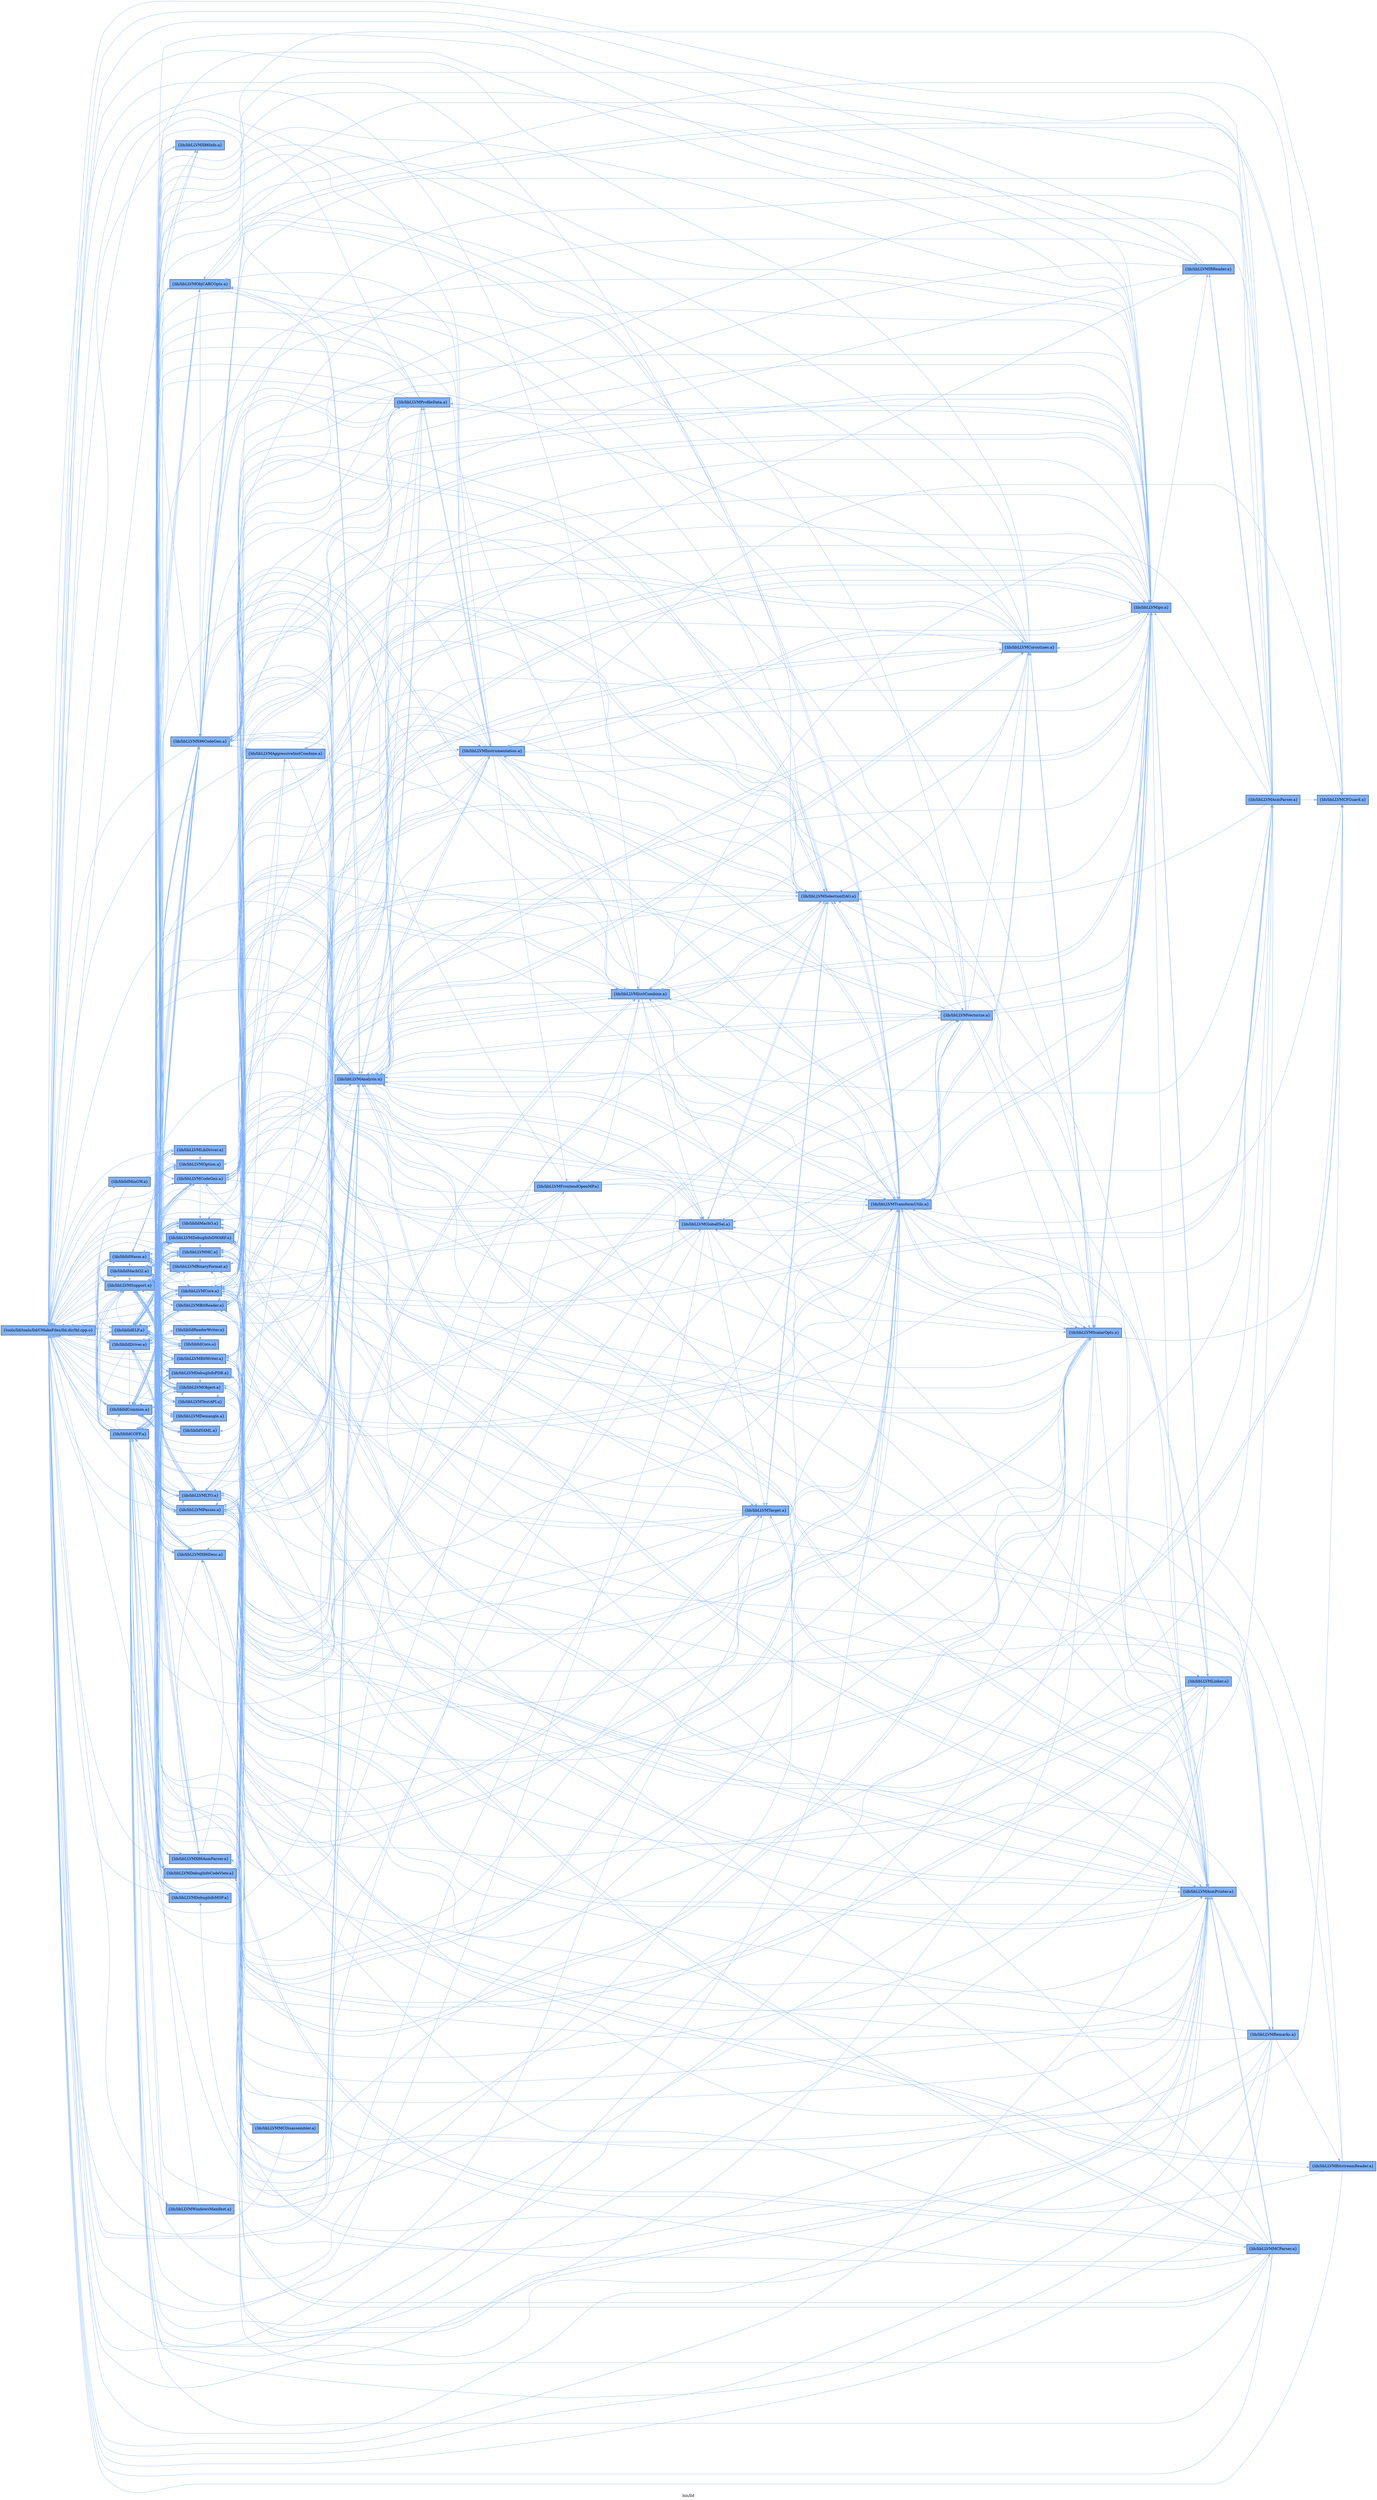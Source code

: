 digraph "bin/lld" {
	label="bin/lld";
	rankdir=LR;
	{ rank=same; Node0x555e5caeaf58;  }
	{ rank=same; Node0x555e5caf5bd8; Node0x555e5caf56d8; Node0x555e5cafb7b8; Node0x555e5cafb2b8; Node0x555e5cafc258; Node0x555e5cafbd58; Node0x555e5cafccf8; Node0x555e5cafc7f8;  }
	{ rank=same; Node0x555e5cafd658; Node0x555e5cadbc88; Node0x555e5caf8608; Node0x555e5caf92d8; Node0x555e5cae4798; Node0x555e5cae4338; Node0x555e5cadcbd8; Node0x555e5cae3208; Node0x555e5cafa278; Node0x555e5cae4158; Node0x555e5cae3c08; Node0x555e5cadfd88; Node0x555e5caf7758; Node0x555e5cadc638; Node0x555e5cae3e88; Node0x555e5cadab58; Node0x555e5cadbaf8; Node0x555e5cadae78; Node0x555e5caf6808; Node0x555e5cae2d58; Node0x555e5cafd158; Node0x555e5caf8fb8; Node0x555e5caf8b08; Node0x555e5caf5b88; Node0x555e5cadc458; Node0x555e5cadbf58; Node0x555e5caf7208;  }

	Node0x555e5caeaf58 [shape=record,shape=box,group=1,style=filled,fillcolor="0.600000 0.5 1",label="{tools/lld/tools/lld/CMakeFiles/lld.dir/lld.cpp.o}"];
	Node0x555e5caeaf58 -> Node0x555e5caf5bd8[color="0.600000 0.5 1"];
	Node0x555e5caeaf58 -> Node0x555e5caf56d8[color="0.600000 0.5 1"];
	Node0x555e5caeaf58 -> Node0x555e5cafb7b8[color="0.600000 0.5 1"];
	Node0x555e5caeaf58 -> Node0x555e5cafb2b8[color="0.600000 0.5 1"];
	Node0x555e5caeaf58 -> Node0x555e5cafc258[color="0.600000 0.5 1"];
	Node0x555e5caeaf58 -> Node0x555e5cafbd58[color="0.600000 0.5 1"];
	Node0x555e5caeaf58 -> Node0x555e5cafccf8[color="0.600000 0.5 1"];
	Node0x555e5caeaf58 -> Node0x555e5cafc7f8[color="0.600000 0.5 1"];
	Node0x555e5caf5bd8 [shape=record,shape=box,group=1,style=filled,fillcolor="0.600000 0.5 1",label="{lib/libLLVMSupport.a}"];
	Node0x555e5caf5bd8 -> Node0x555e5caeaf58[color="0.600000 0.5 1"];
	Node0x555e5caf5bd8 -> Node0x555e5cafb7b8[color="0.600000 0.5 1"];
	Node0x555e5caf5bd8 -> Node0x555e5caf56d8[color="0.600000 0.5 1"];
	Node0x555e5caf5bd8 -> Node0x555e5cafc258[color="0.600000 0.5 1"];
	Node0x555e5caf5bd8 -> Node0x555e5cafb2b8[color="0.600000 0.5 1"];
	Node0x555e5caf5bd8 -> Node0x555e5cafc7f8[color="0.600000 0.5 1"];
	Node0x555e5caf5bd8 -> Node0x555e5cafd658[color="0.600000 0.5 1"];
	Node0x555e5caf5bd8 -> Node0x555e5cadbc88[color="0.600000 0.5 1"];
	Node0x555e5caf5bd8 -> Node0x555e5caf8608[color="0.600000 0.5 1"];
	Node0x555e5caf5bd8 -> Node0x555e5caf92d8[color="0.600000 0.5 1"];
	Node0x555e5caf5bd8 -> Node0x555e5cae4798[color="0.600000 0.5 1"];
	Node0x555e5caf56d8 [shape=record,shape=box,group=1,style=filled,fillcolor="0.600000 0.5 1",label="{lib/liblldCommon.a}"];
	Node0x555e5caf56d8 -> Node0x555e5caeaf58[color="0.600000 0.5 1"];
	Node0x555e5caf56d8 -> Node0x555e5caf5bd8[color="0.600000 0.5 1"];
	Node0x555e5caf56d8 -> Node0x555e5cae4338[color="0.600000 0.5 1"];
	Node0x555e5caf56d8 -> Node0x555e5cafb7b8[color="0.600000 0.5 1"];
	Node0x555e5caf56d8 -> Node0x555e5cadcbd8[color="0.600000 0.5 1"];
	Node0x555e5caf56d8 -> Node0x555e5cae3208[color="0.600000 0.5 1"];
	Node0x555e5caf56d8 -> Node0x555e5caf8608[color="0.600000 0.5 1"];
	Node0x555e5caf56d8 -> Node0x555e5cae4798[color="0.600000 0.5 1"];
	Node0x555e5cafb7b8 [shape=record,shape=box,group=1,style=filled,fillcolor="0.600000 0.5 1",label="{lib/liblldCOFF.a}"];
	Node0x555e5cafb7b8 -> Node0x555e5caeaf58[color="0.600000 0.5 1"];
	Node0x555e5cafb7b8 -> Node0x555e5caf5bd8[color="0.600000 0.5 1"];
	Node0x555e5cafb7b8 -> Node0x555e5caf56d8[color="0.600000 0.5 1"];
	Node0x555e5cafb7b8 -> Node0x555e5cadbc88[color="0.600000 0.5 1"];
	Node0x555e5cafb7b8 -> Node0x555e5cafa278[color="0.600000 0.5 1"];
	Node0x555e5cafb7b8 -> Node0x555e5cadcbd8[color="0.600000 0.5 1"];
	Node0x555e5cafb7b8 -> Node0x555e5cae4158[color="0.600000 0.5 1"];
	Node0x555e5cafb7b8 -> Node0x555e5cae3c08[color="0.600000 0.5 1"];
	Node0x555e5cafb7b8 -> Node0x555e5cadfd88[color="0.600000 0.5 1"];
	Node0x555e5cafb7b8 -> Node0x555e5caf7758[color="0.600000 0.5 1"];
	Node0x555e5cafb7b8 -> Node0x555e5cadc638[color="0.600000 0.5 1"];
	Node0x555e5cafb7b8 -> Node0x555e5cae3e88[color="0.600000 0.5 1"];
	Node0x555e5cafb7b8 -> Node0x555e5caf92d8[color="0.600000 0.5 1"];
	Node0x555e5cafb7b8 -> Node0x555e5cadab58[color="0.600000 0.5 1"];
	Node0x555e5cafb7b8 -> Node0x555e5cadbaf8[color="0.600000 0.5 1"];
	Node0x555e5cafb7b8 -> Node0x555e5cadae78[color="0.600000 0.5 1"];
	Node0x555e5cafb7b8 -> Node0x555e5cae3208[color="0.600000 0.5 1"];
	Node0x555e5cafb7b8 -> Node0x555e5caf6808[color="0.600000 0.5 1"];
	Node0x555e5cafb7b8 -> Node0x555e5cae2d58[color="0.600000 0.5 1"];
	Node0x555e5cafb7b8 -> Node0x555e5cae4798[color="0.600000 0.5 1"];
	Node0x555e5cafb2b8 [shape=record,shape=box,group=1,style=filled,fillcolor="0.600000 0.5 1",label="{lib/liblldDriver.a}"];
	Node0x555e5cafb2b8 -> Node0x555e5caeaf58[color="0.600000 0.5 1"];
	Node0x555e5cafb2b8 -> Node0x555e5caf5bd8[color="0.600000 0.5 1"];
	Node0x555e5cafb2b8 -> Node0x555e5caf56d8[color="0.600000 0.5 1"];
	Node0x555e5cafb2b8 -> Node0x555e5cafb7b8[color="0.600000 0.5 1"];
	Node0x555e5cafb2b8 -> Node0x555e5cafd658[color="0.600000 0.5 1"];
	Node0x555e5cafb2b8 -> Node0x555e5cafd158[color="0.600000 0.5 1"];
	Node0x555e5cafb2b8 -> Node0x555e5caf8fb8[color="0.600000 0.5 1"];
	Node0x555e5cafb2b8 -> Node0x555e5caf8b08[color="0.600000 0.5 1"];
	Node0x555e5cafb2b8 -> Node0x555e5cadcbd8[color="0.600000 0.5 1"];
	Node0x555e5cafc258 [shape=record,shape=box,group=1,style=filled,fillcolor="0.600000 0.5 1",label="{lib/liblldELF.a}"];
	Node0x555e5cafc258 -> Node0x555e5caeaf58[color="0.600000 0.5 1"];
	Node0x555e5cafc258 -> Node0x555e5caf5bd8[color="0.600000 0.5 1"];
	Node0x555e5cafc258 -> Node0x555e5caf56d8[color="0.600000 0.5 1"];
	Node0x555e5cafc258 -> Node0x555e5cafb7b8[color="0.600000 0.5 1"];
	Node0x555e5cafc258 -> Node0x555e5cadbc88[color="0.600000 0.5 1"];
	Node0x555e5cafc258 -> Node0x555e5cadcbd8[color="0.600000 0.5 1"];
	Node0x555e5cafc258 -> Node0x555e5cae4158[color="0.600000 0.5 1"];
	Node0x555e5cafc258 -> Node0x555e5cae3c08[color="0.600000 0.5 1"];
	Node0x555e5cafc258 -> Node0x555e5cadfd88[color="0.600000 0.5 1"];
	Node0x555e5cafc258 -> Node0x555e5caf7758[color="0.600000 0.5 1"];
	Node0x555e5cafc258 -> Node0x555e5cadc638[color="0.600000 0.5 1"];
	Node0x555e5cafc258 -> Node0x555e5cae3e88[color="0.600000 0.5 1"];
	Node0x555e5cafc258 -> Node0x555e5cae3208[color="0.600000 0.5 1"];
	Node0x555e5cafc258 -> Node0x555e5caf6808[color="0.600000 0.5 1"];
	Node0x555e5cafc258 -> Node0x555e5caf5b88[color="0.600000 0.5 1"];
	Node0x555e5cafc258 -> Node0x555e5cadbaf8[color="0.600000 0.5 1"];
	Node0x555e5cafc258 -> Node0x555e5cae4798[color="0.600000 0.5 1"];
	Node0x555e5cafbd58 [shape=record,shape=box,group=1,style=filled,fillcolor="0.600000 0.5 1",label="{lib/liblldMachO2.a}"];
	Node0x555e5cafbd58 -> Node0x555e5caeaf58[color="0.600000 0.5 1"];
	Node0x555e5cafbd58 -> Node0x555e5caf5bd8[color="0.600000 0.5 1"];
	Node0x555e5cafbd58 -> Node0x555e5caf56d8[color="0.600000 0.5 1"];
	Node0x555e5cafbd58 -> Node0x555e5cafb7b8[color="0.600000 0.5 1"];
	Node0x555e5cafbd58 -> Node0x555e5cafc258[color="0.600000 0.5 1"];
	Node0x555e5cafbd58 -> Node0x555e5cadbc88[color="0.600000 0.5 1"];
	Node0x555e5cafbd58 -> Node0x555e5cadcbd8[color="0.600000 0.5 1"];
	Node0x555e5cafbd58 -> Node0x555e5cae4158[color="0.600000 0.5 1"];
	Node0x555e5cafbd58 -> Node0x555e5cae3c08[color="0.600000 0.5 1"];
	Node0x555e5cafbd58 -> Node0x555e5cadfd88[color="0.600000 0.5 1"];
	Node0x555e5cafbd58 -> Node0x555e5caf7758[color="0.600000 0.5 1"];
	Node0x555e5cafbd58 -> Node0x555e5cadc638[color="0.600000 0.5 1"];
	Node0x555e5cafbd58 -> Node0x555e5cadc458[color="0.600000 0.5 1"];
	Node0x555e5cafbd58 -> Node0x555e5cae3e88[color="0.600000 0.5 1"];
	Node0x555e5cafbd58 -> Node0x555e5cadbf58[color="0.600000 0.5 1"];
	Node0x555e5cafbd58 -> Node0x555e5cae3208[color="0.600000 0.5 1"];
	Node0x555e5cafbd58 -> Node0x555e5caf7208[color="0.600000 0.5 1"];
	Node0x555e5cafbd58 -> Node0x555e5caf6808[color="0.600000 0.5 1"];
	Node0x555e5cafbd58 -> Node0x555e5cadbaf8[color="0.600000 0.5 1"];
	Node0x555e5cafccf8 [shape=record,shape=box,group=1,style=filled,fillcolor="0.600000 0.5 1",label="{lib/liblldMinGW.a}"];
	Node0x555e5cafccf8 -> Node0x555e5caeaf58[color="0.600000 0.5 1"];
	Node0x555e5cafccf8 -> Node0x555e5caf5bd8[color="0.600000 0.5 1"];
	Node0x555e5cafccf8 -> Node0x555e5caf56d8[color="0.600000 0.5 1"];
	Node0x555e5cafccf8 -> Node0x555e5cafb7b8[color="0.600000 0.5 1"];
	Node0x555e5cafccf8 -> Node0x555e5cadcbd8[color="0.600000 0.5 1"];
	Node0x555e5cafc7f8 [shape=record,shape=box,group=1,style=filled,fillcolor="0.600000 0.5 1",label="{lib/liblldWasm.a}"];
	Node0x555e5cafc7f8 -> Node0x555e5caeaf58[color="0.600000 0.5 1"];
	Node0x555e5cafc7f8 -> Node0x555e5caf5bd8[color="0.600000 0.5 1"];
	Node0x555e5cafc7f8 -> Node0x555e5caf56d8[color="0.600000 0.5 1"];
	Node0x555e5cafc7f8 -> Node0x555e5cafb7b8[color="0.600000 0.5 1"];
	Node0x555e5cafc7f8 -> Node0x555e5cadbc88[color="0.600000 0.5 1"];
	Node0x555e5cafc7f8 -> Node0x555e5cadcbd8[color="0.600000 0.5 1"];
	Node0x555e5cafc7f8 -> Node0x555e5cae4158[color="0.600000 0.5 1"];
	Node0x555e5cafc7f8 -> Node0x555e5cae3c08[color="0.600000 0.5 1"];
	Node0x555e5cafc7f8 -> Node0x555e5cadfd88[color="0.600000 0.5 1"];
	Node0x555e5cafc7f8 -> Node0x555e5caf7758[color="0.600000 0.5 1"];
	Node0x555e5cafc7f8 -> Node0x555e5cadc638[color="0.600000 0.5 1"];
	Node0x555e5cafc7f8 -> Node0x555e5cae3e88[color="0.600000 0.5 1"];
	Node0x555e5cafc7f8 -> Node0x555e5cafc258[color="0.600000 0.5 1"];
	Node0x555e5cafc7f8 -> Node0x555e5caf6808[color="0.600000 0.5 1"];
	Node0x555e5cafc7f8 -> Node0x555e5cadbaf8[color="0.600000 0.5 1"];
	Node0x555e5cafc7f8 -> Node0x555e5cafbd58[color="0.600000 0.5 1"];
	Node0x555e5cae4338 [shape=record,shape=box,group=1,style=filled,fillcolor="0.600000 0.5 1",label="{lib/libLLVMCore.a}"];
	Node0x555e5cae4338 -> Node0x555e5caeaf58[color="0.600000 0.5 1"];
	Node0x555e5cae4338 -> Node0x555e5caf5bd8[color="0.600000 0.5 1"];
	Node0x555e5cae4338 -> Node0x555e5caf92d8[color="0.600000 0.5 1"];
	Node0x555e5cae4338 -> Node0x555e5cadc138[color="0.600000 0.5 1"];
	Node0x555e5cae4338 -> Node0x555e5cae23f8[color="0.600000 0.5 1"];
	Node0x555e5cae4338 -> Node0x555e5caf7758[color="0.600000 0.5 1"];
	Node0x555e5cae4338 -> Node0x555e5caf8608[color="0.600000 0.5 1"];
	Node0x555e5cae4338 -> Node0x555e5caf4c88[color="0.600000 0.5 1"];
	Node0x555e5cae4338 -> Node0x555e5caf5b88[color="0.600000 0.5 1"];
	Node0x555e5cae4338 -> Node0x555e5cadd0d8[color="0.600000 0.5 1"];
	Node0x555e5cae4338 -> Node0x555e5cadd588[color="0.600000 0.5 1"];
	Node0x555e5cae4338 -> Node0x555e5cae3e88[color="0.600000 0.5 1"];
	Node0x555e5cae4338 -> Node0x555e5cadbc88[color="0.600000 0.5 1"];
	Node0x555e5cae4338 -> Node0x555e5caf5688[color="0.600000 0.5 1"];
	Node0x555e5cae4338 -> Node0x555e5caf3978[color="0.600000 0.5 1"];
	Node0x555e5cae4338 -> Node0x555e5caddf88[color="0.600000 0.5 1"];
	Node0x555e5cae4338 -> Node0x555e5cade988[color="0.600000 0.5 1"];
	Node0x555e5cae4338 -> Node0x555e5caf4788[color="0.600000 0.5 1"];
	Node0x555e5cae4338 -> Node0x555e5cafb7b8[color="0.600000 0.5 1"];
	Node0x555e5cae4338 -> Node0x555e5caf6808[color="0.600000 0.5 1"];
	Node0x555e5cae4338 -> Node0x555e5caf5278[color="0.600000 0.5 1"];
	Node0x555e5cae4338 -> Node0x555e5caddbc8[color="0.600000 0.5 1"];
	Node0x555e5cae4338 -> Node0x555e5caf7208[color="0.600000 0.5 1"];
	Node0x555e5cae4338 -> Node0x555e5caf4288[color="0.600000 0.5 1"];
	Node0x555e5cae4338 -> Node0x555e5cae4608[color="0.600000 0.5 1"];
	Node0x555e5cae4338 -> Node0x555e5caf56d8[color="0.600000 0.5 1"];
	Node0x555e5cae4338 -> Node0x555e5cae39d8[color="0.600000 0.5 1"];
	Node0x555e5cae4338 -> Node0x555e5cafc258[color="0.600000 0.5 1"];
	Node0x555e5cae4338 -> Node0x555e5cafc7f8[color="0.600000 0.5 1"];
	Node0x555e5cae4338 -> Node0x555e5cae2808[color="0.600000 0.5 1"];
	Node0x555e5cae4338 -> Node0x555e5cadbf58[color="0.600000 0.5 1"];
	Node0x555e5cadbc88 [shape=record,shape=box,group=1,style=filled,fillcolor="0.600000 0.5 1",label="{lib/libLLVMX86CodeGen.a}"];
	Node0x555e5cadbc88 -> Node0x555e5caeaf58[color="0.600000 0.5 1"];
	Node0x555e5cadbc88 -> Node0x555e5caf5bd8[color="0.600000 0.5 1"];
	Node0x555e5cadbc88 -> Node0x555e5cadc138[color="0.600000 0.5 1"];
	Node0x555e5cadbc88 -> Node0x555e5cae3c08[color="0.600000 0.5 1"];
	Node0x555e5cadbc88 -> Node0x555e5cadfd88[color="0.600000 0.5 1"];
	Node0x555e5cadbc88 -> Node0x555e5caf8608[color="0.600000 0.5 1"];
	Node0x555e5cadbc88 -> Node0x555e5cadbaf8[color="0.600000 0.5 1"];
	Node0x555e5cadbc88 -> Node0x555e5cae4338[color="0.600000 0.5 1"];
	Node0x555e5cadbc88 -> Node0x555e5cafb7b8[color="0.600000 0.5 1"];
	Node0x555e5cadbc88 -> Node0x555e5cadcbd8[color="0.600000 0.5 1"];
	Node0x555e5cadbc88 -> Node0x555e5caf6358[color="0.600000 0.5 1"];
	Node0x555e5cadbc88 -> Node0x555e5cae23f8[color="0.600000 0.5 1"];
	Node0x555e5cadbc88 -> Node0x555e5cadd588[color="0.600000 0.5 1"];
	Node0x555e5cadbc88 -> Node0x555e5caf56d8[color="0.600000 0.5 1"];
	Node0x555e5cadbc88 -> Node0x555e5cae2808[color="0.600000 0.5 1"];
	Node0x555e5cadbc88 -> Node0x555e5cae4608[color="0.600000 0.5 1"];
	Node0x555e5cadbc88 -> Node0x555e5cafc258[color="0.600000 0.5 1"];
	Node0x555e5cadbc88 -> Node0x555e5cadb0a8[color="0.600000 0.5 1"];
	Node0x555e5cadbc88 -> Node0x555e5cadd0d8[color="0.600000 0.5 1"];
	Node0x555e5cafa278 [shape=record,shape=box,group=1,style=filled,fillcolor="0.600000 0.5 1",label="{lib/libLLVMLibDriver.a}"];
	Node0x555e5cafa278 -> Node0x555e5caeaf58[color="0.600000 0.5 1"];
	Node0x555e5cafa278 -> Node0x555e5caf5bd8[color="0.600000 0.5 1"];
	Node0x555e5cafa278 -> Node0x555e5cafb7b8[color="0.600000 0.5 1"];
	Node0x555e5cafa278 -> Node0x555e5cadcbd8[color="0.600000 0.5 1"];
	Node0x555e5cafa278 -> Node0x555e5cadc638[color="0.600000 0.5 1"];
	Node0x555e5cafa278 -> Node0x555e5cadbf58[color="0.600000 0.5 1"];
	Node0x555e5cafa278 -> Node0x555e5cae3e88[color="0.600000 0.5 1"];
	Node0x555e5cadcbd8 [shape=record,shape=box,group=1,style=filled,fillcolor="0.600000 0.5 1",label="{lib/libLLVMOption.a}"];
	Node0x555e5cadcbd8 -> Node0x555e5caeaf58[color="0.600000 0.5 1"];
	Node0x555e5cadcbd8 -> Node0x555e5caf5bd8[color="0.600000 0.5 1"];
	Node0x555e5cadcbd8 -> Node0x555e5cafb7b8[color="0.600000 0.5 1"];
	Node0x555e5cae4158 [shape=record,shape=box,group=1,style=filled,fillcolor="0.600000 0.5 1",label="{lib/libLLVMX86AsmParser.a}"];
	Node0x555e5cae4158 -> Node0x555e5caeaf58[color="0.600000 0.5 1"];
	Node0x555e5cae4158 -> Node0x555e5caf5bd8[color="0.600000 0.5 1"];
	Node0x555e5cae4158 -> Node0x555e5cadc138[color="0.600000 0.5 1"];
	Node0x555e5cae4158 -> Node0x555e5cae3c08[color="0.600000 0.5 1"];
	Node0x555e5cae4158 -> Node0x555e5cadfd88[color="0.600000 0.5 1"];
	Node0x555e5cae4158 -> Node0x555e5cadb5f8[color="0.600000 0.5 1"];
	Node0x555e5cae4158 -> Node0x555e5cadbaf8[color="0.600000 0.5 1"];
	Node0x555e5cae3c08 [shape=record,shape=box,group=1,style=filled,fillcolor="0.600000 0.5 1",label="{lib/libLLVMX86Desc.a}"];
	Node0x555e5cae3c08 -> Node0x555e5caeaf58[color="0.600000 0.5 1"];
	Node0x555e5cae3c08 -> Node0x555e5caf5bd8[color="0.600000 0.5 1"];
	Node0x555e5cae3c08 -> Node0x555e5cafb2b8[color="0.600000 0.5 1"];
	Node0x555e5cae3c08 -> Node0x555e5cafd658[color="0.600000 0.5 1"];
	Node0x555e5cae3c08 -> Node0x555e5cadbaf8[color="0.600000 0.5 1"];
	Node0x555e5cae3c08 -> Node0x555e5cadbc88[color="0.600000 0.5 1"];
	Node0x555e5cae3c08 -> Node0x555e5cae0378[color="0.600000 0.5 1"];
	Node0x555e5cae3c08 -> Node0x555e5cadfd88[color="0.600000 0.5 1"];
	Node0x555e5cae3c08 -> Node0x555e5cae4158[color="0.600000 0.5 1"];
	Node0x555e5cae3c08 -> Node0x555e5cae3e88[color="0.600000 0.5 1"];
	Node0x555e5cae3c08 -> Node0x555e5cadc138[color="0.600000 0.5 1"];
	Node0x555e5cadfd88 [shape=record,shape=box,group=1,style=filled,fillcolor="0.600000 0.5 1",label="{lib/libLLVMX86Info.a}"];
	Node0x555e5cadfd88 -> Node0x555e5caeaf58[color="0.600000 0.5 1"];
	Node0x555e5cadfd88 -> Node0x555e5caf5bd8[color="0.600000 0.5 1"];
	Node0x555e5caf7758 [shape=record,shape=box,group=1,style=filled,fillcolor="0.600000 0.5 1",label="{lib/libLLVMLTO.a}"];
	Node0x555e5caf7758 -> Node0x555e5caeaf58[color="0.600000 0.5 1"];
	Node0x555e5caf7758 -> Node0x555e5caf5bd8[color="0.600000 0.5 1"];
	Node0x555e5caf7758 -> Node0x555e5cafb7b8[color="0.600000 0.5 1"];
	Node0x555e5caf7758 -> Node0x555e5caf56d8[color="0.600000 0.5 1"];
	Node0x555e5caf7758 -> Node0x555e5cafc258[color="0.600000 0.5 1"];
	Node0x555e5caf7758 -> Node0x555e5cafb2b8[color="0.600000 0.5 1"];
	Node0x555e5caf7758 -> Node0x555e5cadbc88[color="0.600000 0.5 1"];
	Node0x555e5caf7758 -> Node0x555e5cafd658[color="0.600000 0.5 1"];
	Node0x555e5caf7758 -> Node0x555e5cadc138[color="0.600000 0.5 1"];
	Node0x555e5caf7758 -> Node0x555e5cae3208[color="0.600000 0.5 1"];
	Node0x555e5caf7758 -> Node0x555e5cae3c08[color="0.600000 0.5 1"];
	Node0x555e5caf7758 -> Node0x555e5caf4c88[color="0.600000 0.5 1"];
	Node0x555e5caf7758 -> Node0x555e5caf5b88[color="0.600000 0.5 1"];
	Node0x555e5caf7758 -> Node0x555e5caf4788[color="0.600000 0.5 1"];
	Node0x555e5caf7758 -> Node0x555e5cadd588[color="0.600000 0.5 1"];
	Node0x555e5caf7758 -> Node0x555e5cadc638[color="0.600000 0.5 1"];
	Node0x555e5caf7758 -> Node0x555e5cadbf58[color="0.600000 0.5 1"];
	Node0x555e5caf7758 -> Node0x555e5cae4338[color="0.600000 0.5 1"];
	Node0x555e5caf7758 -> Node0x555e5cafbd58[color="0.600000 0.5 1"];
	Node0x555e5caf7758 -> Node0x555e5caf6808[color="0.600000 0.5 1"];
	Node0x555e5caf7758 -> Node0x555e5caf6358[color="0.600000 0.5 1"];
	Node0x555e5caf7758 -> Node0x555e5cadd0d8[color="0.600000 0.5 1"];
	Node0x555e5caf7758 -> Node0x555e5cadbaf8[color="0.600000 0.5 1"];
	Node0x555e5cadc638 [shape=record,shape=box,group=1,style=filled,fillcolor="0.600000 0.5 1",label="{lib/libLLVMObject.a}"];
	Node0x555e5cadc638 -> Node0x555e5caeaf58[color="0.600000 0.5 1"];
	Node0x555e5cadc638 -> Node0x555e5caf5bd8[color="0.600000 0.5 1"];
	Node0x555e5cadc638 -> Node0x555e5cafb7b8[color="0.600000 0.5 1"];
	Node0x555e5cadc638 -> Node0x555e5cafbd58[color="0.600000 0.5 1"];
	Node0x555e5cadc638 -> Node0x555e5cafa278[color="0.600000 0.5 1"];
	Node0x555e5cadc638 -> Node0x555e5cafc258[color="0.600000 0.5 1"];
	Node0x555e5cadc638 -> Node0x555e5cafd658[color="0.600000 0.5 1"];
	Node0x555e5cadc638 -> Node0x555e5cae4338[color="0.600000 0.5 1"];
	Node0x555e5cadc638 -> Node0x555e5cae3e88[color="0.600000 0.5 1"];
	Node0x555e5cadc638 -> Node0x555e5cadbaf8[color="0.600000 0.5 1"];
	Node0x555e5cadc638 -> Node0x555e5caf56d8[color="0.600000 0.5 1"];
	Node0x555e5cadc638 -> Node0x555e5caf7758[color="0.600000 0.5 1"];
	Node0x555e5cadc638 -> Node0x555e5cadbf58[color="0.600000 0.5 1"];
	Node0x555e5cadc638 -> Node0x555e5cadbc88[color="0.600000 0.5 1"];
	Node0x555e5cadc638 -> Node0x555e5caf5b88[color="0.600000 0.5 1"];
	Node0x555e5cadc638 -> Node0x555e5cae3208[color="0.600000 0.5 1"];
	Node0x555e5cadc638 -> Node0x555e5caf6358[color="0.600000 0.5 1"];
	Node0x555e5cadc638 -> Node0x555e5cadc138[color="0.600000 0.5 1"];
	Node0x555e5cadc638 -> Node0x555e5cadb5f8[color="0.600000 0.5 1"];
	Node0x555e5cadc638 -> Node0x555e5caf4c88[color="0.600000 0.5 1"];
	Node0x555e5cadc638 -> Node0x555e5cae4158[color="0.600000 0.5 1"];
	Node0x555e5cadc638 -> Node0x555e5cae3c08[color="0.600000 0.5 1"];
	Node0x555e5cadc638 -> Node0x555e5cadc458[color="0.600000 0.5 1"];
	Node0x555e5cadc638 -> Node0x555e5cafb2b8[color="0.600000 0.5 1"];
	Node0x555e5cadc638 -> Node0x555e5cafc7f8[color="0.600000 0.5 1"];
	Node0x555e5cadc638 -> Node0x555e5cadd0d8[color="0.600000 0.5 1"];
	Node0x555e5cae3e88 [shape=record,shape=box,group=1,style=filled,fillcolor="0.600000 0.5 1",label="{lib/libLLVMBinaryFormat.a}"];
	Node0x555e5cae3e88 -> Node0x555e5caeaf58[color="0.600000 0.5 1"];
	Node0x555e5cae3e88 -> Node0x555e5caf5bd8[color="0.600000 0.5 1"];
	Node0x555e5cae3e88 -> Node0x555e5cae4338[color="0.600000 0.5 1"];
	Node0x555e5cae3e88 -> Node0x555e5cae3208[color="0.600000 0.5 1"];
	Node0x555e5caf92d8 [shape=record,shape=box,group=1,style=filled,fillcolor="0.600000 0.5 1",label="{lib/libLLVMDebugInfoPDB.a}"];
	Node0x555e5caf92d8 -> Node0x555e5caeaf58[color="0.600000 0.5 1"];
	Node0x555e5caf92d8 -> Node0x555e5caf5bd8[color="0.600000 0.5 1"];
	Node0x555e5caf92d8 -> Node0x555e5cafb7b8[color="0.600000 0.5 1"];
	Node0x555e5caf92d8 -> Node0x555e5cae2d58[color="0.600000 0.5 1"];
	Node0x555e5caf92d8 -> Node0x555e5cadab58[color="0.600000 0.5 1"];
	Node0x555e5caf92d8 -> Node0x555e5caf56d8[color="0.600000 0.5 1"];
	Node0x555e5caf92d8 -> Node0x555e5cadc638[color="0.600000 0.5 1"];
	Node0x555e5caf92d8 -> Node0x555e5cae3e88[color="0.600000 0.5 1"];
	Node0x555e5caf92d8 -> Node0x555e5cafc258[color="0.600000 0.5 1"];
	Node0x555e5cadab58 [shape=record,shape=box,group=1,style=filled,fillcolor="0.600000 0.5 1",label="{lib/libLLVMDebugInfoCodeView.a}"];
	Node0x555e5cadab58 -> Node0x555e5caeaf58[color="0.600000 0.5 1"];
	Node0x555e5cadab58 -> Node0x555e5caf5bd8[color="0.600000 0.5 1"];
	Node0x555e5cadab58 -> Node0x555e5cafb7b8[color="0.600000 0.5 1"];
	Node0x555e5cadab58 -> Node0x555e5caf92d8[color="0.600000 0.5 1"];
	Node0x555e5cadab58 -> Node0x555e5cadc138[color="0.600000 0.5 1"];
	Node0x555e5cadab58 -> Node0x555e5caf8608[color="0.600000 0.5 1"];
	Node0x555e5cadab58 -> Node0x555e5cafc258[color="0.600000 0.5 1"];
	Node0x555e5cadab58 -> Node0x555e5cafc7f8[color="0.600000 0.5 1"];
	Node0x555e5cadab58 -> Node0x555e5cafbd58[color="0.600000 0.5 1"];
	Node0x555e5cadab58 -> Node0x555e5cafd658[color="0.600000 0.5 1"];
	Node0x555e5cadbaf8 [shape=record,shape=box,group=1,style=filled,fillcolor="0.600000 0.5 1",label="{lib/libLLVMMC.a}"];
	Node0x555e5cadbaf8 -> Node0x555e5caeaf58[color="0.600000 0.5 1"];
	Node0x555e5cadbaf8 -> Node0x555e5caf5bd8[color="0.600000 0.5 1"];
	Node0x555e5cadbaf8 -> Node0x555e5cae3c08[color="0.600000 0.5 1"];
	Node0x555e5cadbaf8 -> Node0x555e5cafb7b8[color="0.600000 0.5 1"];
	Node0x555e5cadbaf8 -> Node0x555e5cadc138[color="0.600000 0.5 1"];
	Node0x555e5cadbaf8 -> Node0x555e5caf8608[color="0.600000 0.5 1"];
	Node0x555e5cadbaf8 -> Node0x555e5cadb5f8[color="0.600000 0.5 1"];
	Node0x555e5cadbaf8 -> Node0x555e5cadc638[color="0.600000 0.5 1"];
	Node0x555e5cadbaf8 -> Node0x555e5cae4158[color="0.600000 0.5 1"];
	Node0x555e5cadbaf8 -> Node0x555e5cadbc88[color="0.600000 0.5 1"];
	Node0x555e5cadbaf8 -> Node0x555e5caf92d8[color="0.600000 0.5 1"];
	Node0x555e5cadbaf8 -> Node0x555e5caf6358[color="0.600000 0.5 1"];
	Node0x555e5cadbaf8 -> Node0x555e5cafd4c8[color="0.600000 0.5 1"];
	Node0x555e5cadbaf8 -> Node0x555e5cae3e88[color="0.600000 0.5 1"];
	Node0x555e5cadbaf8 -> Node0x555e5cafc258[color="0.600000 0.5 1"];
	Node0x555e5cadbaf8 -> Node0x555e5cafc7f8[color="0.600000 0.5 1"];
	Node0x555e5cadae78 [shape=record,shape=box,group=1,style=filled,fillcolor="0.600000 0.5 1",label="{lib/libLLVMWindowsManifest.a}"];
	Node0x555e5cadae78 -> Node0x555e5caeaf58[color="0.600000 0.5 1"];
	Node0x555e5cadae78 -> Node0x555e5caf5bd8[color="0.600000 0.5 1"];
	Node0x555e5cae3208 [shape=record,shape=box,group=1,style=filled,fillcolor="0.600000 0.5 1",label="{lib/libLLVMDebugInfoDWARF.a}"];
	Node0x555e5cae3208 -> Node0x555e5caeaf58[color="0.600000 0.5 1"];
	Node0x555e5cae3208 -> Node0x555e5caf5bd8[color="0.600000 0.5 1"];
	Node0x555e5cae3208 -> Node0x555e5cafb7b8[color="0.600000 0.5 1"];
	Node0x555e5cae3208 -> Node0x555e5caf56d8[color="0.600000 0.5 1"];
	Node0x555e5cae3208 -> Node0x555e5cafc258[color="0.600000 0.5 1"];
	Node0x555e5cae3208 -> Node0x555e5caf92d8[color="0.600000 0.5 1"];
	Node0x555e5cae3208 -> Node0x555e5cadc138[color="0.600000 0.5 1"];
	Node0x555e5cae3208 -> Node0x555e5cadc638[color="0.600000 0.5 1"];
	Node0x555e5cae3208 -> Node0x555e5cae3e88[color="0.600000 0.5 1"];
	Node0x555e5cae3208 -> Node0x555e5cafd658[color="0.600000 0.5 1"];
	Node0x555e5cae3208 -> Node0x555e5cafb2b8[color="0.600000 0.5 1"];
	Node0x555e5cae3208 -> Node0x555e5cafbd58[color="0.600000 0.5 1"];
	Node0x555e5cae3208 -> Node0x555e5cadbaf8[color="0.600000 0.5 1"];
	Node0x555e5cae3208 -> Node0x555e5cafc7f8[color="0.600000 0.5 1"];
	Node0x555e5cae3208 -> Node0x555e5cadbc88[color="0.600000 0.5 1"];
	Node0x555e5caf6808 [shape=record,shape=box,group=1,style=filled,fillcolor="0.600000 0.5 1",label="{lib/libLLVMPasses.a}"];
	Node0x555e5caf6808 -> Node0x555e5caeaf58[color="0.600000 0.5 1"];
	Node0x555e5caf6808 -> Node0x555e5caf5bd8[color="0.600000 0.5 1"];
	Node0x555e5caf6808 -> Node0x555e5cafb7b8[color="0.600000 0.5 1"];
	Node0x555e5caf6808 -> Node0x555e5caf56d8[color="0.600000 0.5 1"];
	Node0x555e5caf6808 -> Node0x555e5cafc258[color="0.600000 0.5 1"];
	Node0x555e5caf6808 -> Node0x555e5cafbd58[color="0.600000 0.5 1"];
	Node0x555e5caf6808 -> Node0x555e5cafc7f8[color="0.600000 0.5 1"];
	Node0x555e5caf6808 -> Node0x555e5caf6358[color="0.600000 0.5 1"];
	Node0x555e5caf6808 -> Node0x555e5caf7208[color="0.600000 0.5 1"];
	Node0x555e5caf6808 -> Node0x555e5cadbc88[color="0.600000 0.5 1"];
	Node0x555e5caf6808 -> Node0x555e5caf7758[color="0.600000 0.5 1"];
	Node0x555e5caf6808 -> Node0x555e5caf8608[color="0.600000 0.5 1"];
	Node0x555e5caf6808 -> Node0x555e5caf5278[color="0.600000 0.5 1"];
	Node0x555e5caf6808 -> Node0x555e5caf4c88[color="0.600000 0.5 1"];
	Node0x555e5caf6808 -> Node0x555e5caf5688[color="0.600000 0.5 1"];
	Node0x555e5caf6808 -> Node0x555e5caf3dd8[color="0.600000 0.5 1"];
	Node0x555e5caf6808 -> Node0x555e5caf3978[color="0.600000 0.5 1"];
	Node0x555e5caf6808 -> Node0x555e5caddbc8[color="0.600000 0.5 1"];
	Node0x555e5caf6808 -> Node0x555e5caddf88[color="0.600000 0.5 1"];
	Node0x555e5caf6808 -> Node0x555e5cadd0d8[color="0.600000 0.5 1"];
	Node0x555e5caf6808 -> Node0x555e5cadd588[color="0.600000 0.5 1"];
	Node0x555e5caf6808 -> Node0x555e5cae4338[color="0.600000 0.5 1"];
	Node0x555e5caf8608 [shape=record,shape=box,group=1,style=filled,fillcolor="0.600000 0.5 1",label="{lib/libLLVMCodeGen.a}"];
	Node0x555e5caf8608 -> Node0x555e5caeaf58[color="0.600000 0.5 1"];
	Node0x555e5caf8608 -> Node0x555e5caf5bd8[color="0.600000 0.5 1"];
	Node0x555e5caf8608 -> Node0x555e5cadbc88[color="0.600000 0.5 1"];
	Node0x555e5caf8608 -> Node0x555e5cae23f8[color="0.600000 0.5 1"];
	Node0x555e5caf8608 -> Node0x555e5cadd588[color="0.600000 0.5 1"];
	Node0x555e5caf8608 -> Node0x555e5cae4338[color="0.600000 0.5 1"];
	Node0x555e5caf8608 -> Node0x555e5cadbaf8[color="0.600000 0.5 1"];
	Node0x555e5caf8608 -> Node0x555e5caf56d8[color="0.600000 0.5 1"];
	Node0x555e5caf8608 -> Node0x555e5cafb7b8[color="0.600000 0.5 1"];
	Node0x555e5caf8608 -> Node0x555e5cafc258[color="0.600000 0.5 1"];
	Node0x555e5caf8608 -> Node0x555e5cadc138[color="0.600000 0.5 1"];
	Node0x555e5caf8608 -> Node0x555e5cae2808[color="0.600000 0.5 1"];
	Node0x555e5caf8608 -> Node0x555e5cadd0d8[color="0.600000 0.5 1"];
	Node0x555e5caf8608 -> Node0x555e5caf6358[color="0.600000 0.5 1"];
	Node0x555e5caf8608 -> Node0x555e5cae3c08[color="0.600000 0.5 1"];
	Node0x555e5caf8608 -> Node0x555e5cafd658[color="0.600000 0.5 1"];
	Node0x555e5caf8608 -> Node0x555e5cae2d58[color="0.600000 0.5 1"];
	Node0x555e5caf8608 -> Node0x555e5caf8fb8[color="0.600000 0.5 1"];
	Node0x555e5caf8608 -> Node0x555e5caf7758[color="0.600000 0.5 1"];
	Node0x555e5caf8608 -> Node0x555e5cadb0a8[color="0.600000 0.5 1"];
	Node0x555e5caf8608 -> Node0x555e5caf5688[color="0.600000 0.5 1"];
	Node0x555e5caf8608 -> Node0x555e5caf92d8[color="0.600000 0.5 1"];
	Node0x555e5cae4798 [shape=record,shape=box,group=1,style=filled,fillcolor="0.600000 0.5 1",label="{lib/libLLVMDemangle.a}"];
	Node0x555e5cae4798 -> Node0x555e5caf5bd8[color="0.600000 0.5 1"];
	Node0x555e5cae2d58 [shape=record,shape=box,group=1,style=filled,fillcolor="0.600000 0.5 1",label="{lib/libLLVMDebugInfoMSF.a}"];
	Node0x555e5cae2d58 -> Node0x555e5caeaf58[color="0.600000 0.5 1"];
	Node0x555e5cae2d58 -> Node0x555e5caf5bd8[color="0.600000 0.5 1"];
	Node0x555e5cae2d58 -> Node0x555e5cafb7b8[color="0.600000 0.5 1"];
	Node0x555e5cae2d58 -> Node0x555e5caf92d8[color="0.600000 0.5 1"];
	Node0x555e5cae2d58 -> Node0x555e5caf56d8[color="0.600000 0.5 1"];
	Node0x555e5cae2d58 -> Node0x555e5cafc258[color="0.600000 0.5 1"];
	Node0x555e5cafd658 [shape=record,shape=box,group=1,style=filled,fillcolor="0.600000 0.5 1",label="{lib/liblldMachO.a}"];
	Node0x555e5cafd658 -> Node0x555e5caeaf58[color="0.600000 0.5 1"];
	Node0x555e5cafd658 -> Node0x555e5caf5bd8[color="0.600000 0.5 1"];
	Node0x555e5cafd658 -> Node0x555e5caf56d8[color="0.600000 0.5 1"];
	Node0x555e5cafd658 -> Node0x555e5cafb7b8[color="0.600000 0.5 1"];
	Node0x555e5cafd658 -> Node0x555e5cafb2b8[color="0.600000 0.5 1"];
	Node0x555e5cafd658 -> Node0x555e5caf8b08[color="0.600000 0.5 1"];
	Node0x555e5cafd658 -> Node0x555e5cae4798[color="0.600000 0.5 1"];
	Node0x555e5cafd658 -> Node0x555e5cafbd58[color="0.600000 0.5 1"];
	Node0x555e5cafd658 -> Node0x555e5cadc638[color="0.600000 0.5 1"];
	Node0x555e5cafd658 -> Node0x555e5cadc458[color="0.600000 0.5 1"];
	Node0x555e5cafd658 -> Node0x555e5cae3208[color="0.600000 0.5 1"];
	Node0x555e5cafd658 -> Node0x555e5caf8fb8[color="0.600000 0.5 1"];
	Node0x555e5cafd658 -> Node0x555e5cafc258[color="0.600000 0.5 1"];
	Node0x555e5cafd158 [shape=record,shape=box,group=1,style=filled,fillcolor="0.600000 0.5 1",label="{lib/liblldReaderWriter.a}"];
	Node0x555e5cafd158 -> Node0x555e5caeaf58[color="0.600000 0.5 1"];
	Node0x555e5cafd158 -> Node0x555e5caf5bd8[color="0.600000 0.5 1"];
	Node0x555e5cafd158 -> Node0x555e5cafb7b8[color="0.600000 0.5 1"];
	Node0x555e5cafd158 -> Node0x555e5cafb2b8[color="0.600000 0.5 1"];
	Node0x555e5cafd158 -> Node0x555e5caf8b08[color="0.600000 0.5 1"];
	Node0x555e5cafd158 -> Node0x555e5cadc638[color="0.600000 0.5 1"];
	Node0x555e5caf8fb8 [shape=record,shape=box,group=1,style=filled,fillcolor="0.600000 0.5 1",label="{lib/liblldYAML.a}"];
	Node0x555e5caf8fb8 -> Node0x555e5caeaf58[color="0.600000 0.5 1"];
	Node0x555e5caf8fb8 -> Node0x555e5caf5bd8[color="0.600000 0.5 1"];
	Node0x555e5caf8fb8 -> Node0x555e5cafb2b8[color="0.600000 0.5 1"];
	Node0x555e5caf8fb8 -> Node0x555e5cafd658[color="0.600000 0.5 1"];
	Node0x555e5caf8fb8 -> Node0x555e5cafd158[color="0.600000 0.5 1"];
	Node0x555e5caf8fb8 -> Node0x555e5caf8b08[color="0.600000 0.5 1"];
	Node0x555e5caf8b08 [shape=record,shape=box,group=1,style=filled,fillcolor="0.600000 0.5 1",label="{lib/liblldCore.a}"];
	Node0x555e5caf8b08 -> Node0x555e5caeaf58[color="0.600000 0.5 1"];
	Node0x555e5caf8b08 -> Node0x555e5caf5bd8[color="0.600000 0.5 1"];
	Node0x555e5caf8b08 -> Node0x555e5cafd658[color="0.600000 0.5 1"];
	Node0x555e5caf8b08 -> Node0x555e5cafb2b8[color="0.600000 0.5 1"];
	Node0x555e5caf8b08 -> Node0x555e5cae3e88[color="0.600000 0.5 1"];
	Node0x555e5caf8b08 -> Node0x555e5cafbd58[color="0.600000 0.5 1"];
	Node0x555e5caf8b08 -> Node0x555e5cafc258[color="0.600000 0.5 1"];
	Node0x555e5caf5b88 [shape=record,shape=box,group=1,style=filled,fillcolor="0.600000 0.5 1",label="{lib/libLLVMBitWriter.a}"];
	Node0x555e5caf5b88 -> Node0x555e5caeaf58[color="0.600000 0.5 1"];
	Node0x555e5caf5b88 -> Node0x555e5caf5bd8[color="0.600000 0.5 1"];
	Node0x555e5caf5b88 -> Node0x555e5cafc258[color="0.600000 0.5 1"];
	Node0x555e5caf5b88 -> Node0x555e5cadbc88[color="0.600000 0.5 1"];
	Node0x555e5caf5b88 -> Node0x555e5cadc138[color="0.600000 0.5 1"];
	Node0x555e5caf5b88 -> Node0x555e5cae23f8[color="0.600000 0.5 1"];
	Node0x555e5caf5b88 -> Node0x555e5caf7758[color="0.600000 0.5 1"];
	Node0x555e5caf5b88 -> Node0x555e5caf8608[color="0.600000 0.5 1"];
	Node0x555e5caf5b88 -> Node0x555e5cadd588[color="0.600000 0.5 1"];
	Node0x555e5caf5b88 -> Node0x555e5cadc638[color="0.600000 0.5 1"];
	Node0x555e5caf5b88 -> Node0x555e5cadbaf8[color="0.600000 0.5 1"];
	Node0x555e5caf5b88 -> Node0x555e5cae4338[color="0.600000 0.5 1"];
	Node0x555e5cadc458 [shape=record,shape=box,group=1,style=filled,fillcolor="0.600000 0.5 1",label="{lib/libLLVMTextAPI.a}"];
	Node0x555e5cadc458 -> Node0x555e5caeaf58[color="0.600000 0.5 1"];
	Node0x555e5cadc458 -> Node0x555e5caf5bd8[color="0.600000 0.5 1"];
	Node0x555e5cadc458 -> Node0x555e5cafd658[color="0.600000 0.5 1"];
	Node0x555e5cadc458 -> Node0x555e5caf8fb8[color="0.600000 0.5 1"];
	Node0x555e5cadc458 -> Node0x555e5caf4c88[color="0.600000 0.5 1"];
	Node0x555e5cadc458 -> Node0x555e5cadc638[color="0.600000 0.5 1"];
	Node0x555e5cadc458 -> Node0x555e5caf56d8[color="0.600000 0.5 1"];
	Node0x555e5cadc458 -> Node0x555e5cadd0d8[color="0.600000 0.5 1"];
	Node0x555e5cadbf58 [shape=record,shape=box,group=1,style=filled,fillcolor="0.600000 0.5 1",label="{lib/libLLVMBitReader.a}"];
	Node0x555e5cadbf58 -> Node0x555e5caeaf58[color="0.600000 0.5 1"];
	Node0x555e5cadbf58 -> Node0x555e5caf5bd8[color="0.600000 0.5 1"];
	Node0x555e5cadbf58 -> Node0x555e5cafb7b8[color="0.600000 0.5 1"];
	Node0x555e5cadbf58 -> Node0x555e5cafc258[color="0.600000 0.5 1"];
	Node0x555e5cadbf58 -> Node0x555e5cadbc88[color="0.600000 0.5 1"];
	Node0x555e5cadbf58 -> Node0x555e5cafbd58[color="0.600000 0.5 1"];
	Node0x555e5cadbf58 -> Node0x555e5cafd658[color="0.600000 0.5 1"];
	Node0x555e5cadbf58 -> Node0x555e5caf6808[color="0.600000 0.5 1"];
	Node0x555e5cadbf58 -> Node0x555e5cae23f8[color="0.600000 0.5 1"];
	Node0x555e5cadbf58 -> Node0x555e5caf7758[color="0.600000 0.5 1"];
	Node0x555e5cadbf58 -> Node0x555e5caf8608[color="0.600000 0.5 1"];
	Node0x555e5cadbf58 -> Node0x555e5caf5278[color="0.600000 0.5 1"];
	Node0x555e5cadbf58 -> Node0x555e5caf4c88[color="0.600000 0.5 1"];
	Node0x555e5cadbf58 -> Node0x555e5caf3978[color="0.600000 0.5 1"];
	Node0x555e5cadbf58 -> Node0x555e5cade988[color="0.600000 0.5 1"];
	Node0x555e5cadbf58 -> Node0x555e5caddf88[color="0.600000 0.5 1"];
	Node0x555e5cadbf58 -> Node0x555e5cadd588[color="0.600000 0.5 1"];
	Node0x555e5cadbf58 -> Node0x555e5cadc638[color="0.600000 0.5 1"];
	Node0x555e5cadbf58 -> Node0x555e5cae4338[color="0.600000 0.5 1"];
	Node0x555e5cadbf58 -> Node0x555e5cae5238[color="0.600000 0.5 1"];
	Node0x555e5cadbf58 -> Node0x555e5caf56d8[color="0.600000 0.5 1"];
	Node0x555e5cadbf58 -> Node0x555e5caf5b88[color="0.600000 0.5 1"];
	Node0x555e5caf7208 [shape=record,shape=box,group=1,style=filled,fillcolor="0.600000 0.5 1",label="{lib/libLLVMObjCARCOpts.a}"];
	Node0x555e5caf7208 -> Node0x555e5caeaf58[color="0.600000 0.5 1"];
	Node0x555e5caf7208 -> Node0x555e5caf5bd8[color="0.600000 0.5 1"];
	Node0x555e5caf7208 -> Node0x555e5cadbc88[color="0.600000 0.5 1"];
	Node0x555e5caf7208 -> Node0x555e5cae4608[color="0.600000 0.5 1"];
	Node0x555e5caf7208 -> Node0x555e5caf8608[color="0.600000 0.5 1"];
	Node0x555e5caf7208 -> Node0x555e5caf6808[color="0.600000 0.5 1"];
	Node0x555e5caf7208 -> Node0x555e5cadd0d8[color="0.600000 0.5 1"];
	Node0x555e5caf7208 -> Node0x555e5cadd588[color="0.600000 0.5 1"];
	Node0x555e5caf7208 -> Node0x555e5cae4338[color="0.600000 0.5 1"];
	Node0x555e5cadc138 [shape=record,shape=box,group=1,style=filled,fillcolor="0.600000 0.5 1",label="{lib/libLLVMAsmPrinter.a}"];
	Node0x555e5cadc138 -> Node0x555e5caeaf58[color="0.600000 0.5 1"];
	Node0x555e5cadc138 -> Node0x555e5caf5bd8[color="0.600000 0.5 1"];
	Node0x555e5cadc138 -> Node0x555e5cafb7b8[color="0.600000 0.5 1"];
	Node0x555e5cadc138 -> Node0x555e5cadbc88[color="0.600000 0.5 1"];
	Node0x555e5cadc138 -> Node0x555e5caf6358[color="0.600000 0.5 1"];
	Node0x555e5cadc138 -> Node0x555e5caf8608[color="0.600000 0.5 1"];
	Node0x555e5cadc138 -> Node0x555e5cadd588[color="0.600000 0.5 1"];
	Node0x555e5cadc138 -> Node0x555e5cadbaf8[color="0.600000 0.5 1"];
	Node0x555e5cadc138 -> Node0x555e5cae4338[color="0.600000 0.5 1"];
	Node0x555e5cadc138 -> Node0x555e5cae3e88[color="0.600000 0.5 1"];
	Node0x555e5cadc138 -> Node0x555e5cae39d8[color="0.600000 0.5 1"];
	Node0x555e5cadc138 -> Node0x555e5cadb5f8[color="0.600000 0.5 1"];
	Node0x555e5cadc138 -> Node0x555e5cae3208[color="0.600000 0.5 1"];
	Node0x555e5cadc138 -> Node0x555e5cafc258[color="0.600000 0.5 1"];
	Node0x555e5cadc138 -> Node0x555e5cadab58[color="0.600000 0.5 1"];
	Node0x555e5caf6358 [shape=record,shape=box,group=1,style=filled,fillcolor="0.600000 0.5 1",label="{lib/libLLVMTarget.a}"];
	Node0x555e5caf6358 -> Node0x555e5caeaf58[color="0.600000 0.5 1"];
	Node0x555e5caf6358 -> Node0x555e5caf5bd8[color="0.600000 0.5 1"];
	Node0x555e5caf6358 -> Node0x555e5cadbc88[color="0.600000 0.5 1"];
	Node0x555e5caf6358 -> Node0x555e5cadc138[color="0.600000 0.5 1"];
	Node0x555e5caf6358 -> Node0x555e5cadbaf8[color="0.600000 0.5 1"];
	Node0x555e5caf6358 -> Node0x555e5cae4338[color="0.600000 0.5 1"];
	Node0x555e5caf6358 -> Node0x555e5cae23f8[color="0.600000 0.5 1"];
	Node0x555e5caf6358 -> Node0x555e5caf7758[color="0.600000 0.5 1"];
	Node0x555e5caf6358 -> Node0x555e5cadd588[color="0.600000 0.5 1"];
	Node0x555e5cae23f8 [shape=record,shape=box,group=1,style=filled,fillcolor="0.600000 0.5 1",label="{lib/libLLVMSelectionDAG.a}"];
	Node0x555e5cae23f8 -> Node0x555e5caeaf58[color="0.600000 0.5 1"];
	Node0x555e5cae23f8 -> Node0x555e5caf5bd8[color="0.600000 0.5 1"];
	Node0x555e5cae23f8 -> Node0x555e5cadbc88[color="0.600000 0.5 1"];
	Node0x555e5cae23f8 -> Node0x555e5cae2808[color="0.600000 0.5 1"];
	Node0x555e5cae23f8 -> Node0x555e5caf8608[color="0.600000 0.5 1"];
	Node0x555e5cae23f8 -> Node0x555e5cadd588[color="0.600000 0.5 1"];
	Node0x555e5cae23f8 -> Node0x555e5cae4338[color="0.600000 0.5 1"];
	Node0x555e5cae23f8 -> Node0x555e5cadbaf8[color="0.600000 0.5 1"];
	Node0x555e5cae23f8 -> Node0x555e5caf6358[color="0.600000 0.5 1"];
	Node0x555e5cae23f8 -> Node0x555e5cadc138[color="0.600000 0.5 1"];
	Node0x555e5cae23f8 -> Node0x555e5cae3208[color="0.600000 0.5 1"];
	Node0x555e5cae23f8 -> Node0x555e5cadd0d8[color="0.600000 0.5 1"];
	Node0x555e5cae23f8 -> Node0x555e5caf56d8[color="0.600000 0.5 1"];
	Node0x555e5cae23f8 -> Node0x555e5cafb7b8[color="0.600000 0.5 1"];
	Node0x555e5cae23f8 -> Node0x555e5cadcbd8[color="0.600000 0.5 1"];
	Node0x555e5cadd588 [shape=record,shape=box,group=1,style=filled,fillcolor="0.600000 0.5 1",label="{lib/libLLVMAnalysis.a}"];
	Node0x555e5cadd588 -> Node0x555e5caeaf58[color="0.600000 0.5 1"];
	Node0x555e5cadd588 -> Node0x555e5caf5bd8[color="0.600000 0.5 1"];
	Node0x555e5cadd588 -> Node0x555e5caf56d8[color="0.600000 0.5 1"];
	Node0x555e5cadd588 -> Node0x555e5cadbc88[color="0.600000 0.5 1"];
	Node0x555e5cadd588 -> Node0x555e5caf6808[color="0.600000 0.5 1"];
	Node0x555e5cadd588 -> Node0x555e5caf5688[color="0.600000 0.5 1"];
	Node0x555e5cadd588 -> Node0x555e5cae4338[color="0.600000 0.5 1"];
	Node0x555e5cadd588 -> Node0x555e5caf8608[color="0.600000 0.5 1"];
	Node0x555e5cadd588 -> Node0x555e5caf4c88[color="0.600000 0.5 1"];
	Node0x555e5cadd588 -> Node0x555e5cae23f8[color="0.600000 0.5 1"];
	Node0x555e5cadd588 -> Node0x555e5cae2808[color="0.600000 0.5 1"];
	Node0x555e5cadd588 -> Node0x555e5caddf88[color="0.600000 0.5 1"];
	Node0x555e5cadd588 -> Node0x555e5caf7758[color="0.600000 0.5 1"];
	Node0x555e5cadd588 -> Node0x555e5cafb7b8[color="0.600000 0.5 1"];
	Node0x555e5cadd588 -> Node0x555e5caf5278[color="0.600000 0.5 1"];
	Node0x555e5cadd588 -> Node0x555e5caf3978[color="0.600000 0.5 1"];
	Node0x555e5cadd588 -> Node0x555e5cadc138[color="0.600000 0.5 1"];
	Node0x555e5cadd588 -> Node0x555e5caddbc8[color="0.600000 0.5 1"];
	Node0x555e5cadd588 -> Node0x555e5cadd0d8[color="0.600000 0.5 1"];
	Node0x555e5cadd588 -> Node0x555e5cae2d58[color="0.600000 0.5 1"];
	Node0x555e5cadd588 -> Node0x555e5cafbd58[color="0.600000 0.5 1"];
	Node0x555e5cadd588 -> Node0x555e5cadb0a8[color="0.600000 0.5 1"];
	Node0x555e5cadd588 -> Node0x555e5cae3e88[color="0.600000 0.5 1"];
	Node0x555e5cadd588 -> Node0x555e5cafc258[color="0.600000 0.5 1"];
	Node0x555e5cadd588 -> Node0x555e5cade988[color="0.600000 0.5 1"];
	Node0x555e5cadd588 -> Node0x555e5cadc638[color="0.600000 0.5 1"];
	Node0x555e5cadd588 -> Node0x555e5caf5b88[color="0.600000 0.5 1"];
	Node0x555e5cadd588 -> Node0x555e5caf4788[color="0.600000 0.5 1"];
	Node0x555e5cadd588 -> Node0x555e5caf7208[color="0.600000 0.5 1"];
	Node0x555e5cae2808 [shape=record,shape=box,group=1,style=filled,fillcolor="0.600000 0.5 1",label="{lib/libLLVMGlobalISel.a}"];
	Node0x555e5cae2808 -> Node0x555e5caeaf58[color="0.600000 0.5 1"];
	Node0x555e5cae2808 -> Node0x555e5caf5bd8[color="0.600000 0.5 1"];
	Node0x555e5cae2808 -> Node0x555e5cadbc88[color="0.600000 0.5 1"];
	Node0x555e5cae2808 -> Node0x555e5caf8608[color="0.600000 0.5 1"];
	Node0x555e5cae2808 -> Node0x555e5cae4338[color="0.600000 0.5 1"];
	Node0x555e5cae2808 -> Node0x555e5caf6358[color="0.600000 0.5 1"];
	Node0x555e5cae2808 -> Node0x555e5cadc138[color="0.600000 0.5 1"];
	Node0x555e5cae2808 -> Node0x555e5cae23f8[color="0.600000 0.5 1"];
	Node0x555e5cae2808 -> Node0x555e5cadd588[color="0.600000 0.5 1"];
	Node0x555e5cae2808 -> Node0x555e5cadbaf8[color="0.600000 0.5 1"];
	Node0x555e5cae2808 -> Node0x555e5caf56d8[color="0.600000 0.5 1"];
	Node0x555e5cae2808 -> Node0x555e5cadd0d8[color="0.600000 0.5 1"];
	Node0x555e5cae4608 [shape=record,shape=box,group=1,style=filled,fillcolor="0.600000 0.5 1",label="{lib/libLLVMCFGuard.a}"];
	Node0x555e5cae4608 -> Node0x555e5caeaf58[color="0.600000 0.5 1"];
	Node0x555e5cae4608 -> Node0x555e5caf5bd8[color="0.600000 0.5 1"];
	Node0x555e5cae4608 -> Node0x555e5cadbc88[color="0.600000 0.5 1"];
	Node0x555e5cae4608 -> Node0x555e5cae4338[color="0.600000 0.5 1"];
	Node0x555e5cadb0a8 [shape=record,shape=box,group=1,style=filled,fillcolor="0.600000 0.5 1",label="{lib/libLLVMProfileData.a}"];
	Node0x555e5cadb0a8 -> Node0x555e5caeaf58[color="0.600000 0.5 1"];
	Node0x555e5cadb0a8 -> Node0x555e5caf5bd8[color="0.600000 0.5 1"];
	Node0x555e5cadb0a8 -> Node0x555e5cadbc88[color="0.600000 0.5 1"];
	Node0x555e5cadb0a8 -> Node0x555e5caf4c88[color="0.600000 0.5 1"];
	Node0x555e5cadb0a8 -> Node0x555e5caddf88[color="0.600000 0.5 1"];
	Node0x555e5cadb0a8 -> Node0x555e5cae4338[color="0.600000 0.5 1"];
	Node0x555e5cadb0a8 -> Node0x555e5caf56d8[color="0.600000 0.5 1"];
	Node0x555e5cadb0a8 -> Node0x555e5cafb7b8[color="0.600000 0.5 1"];
	Node0x555e5cadb0a8 -> Node0x555e5cae3c08[color="0.600000 0.5 1"];
	Node0x555e5cadb0a8 -> Node0x555e5cadd588[color="0.600000 0.5 1"];
	Node0x555e5cadb0a8 -> Node0x555e5cafc258[color="0.600000 0.5 1"];
	Node0x555e5cadb0a8 -> Node0x555e5cafbd58[color="0.600000 0.5 1"];
	Node0x555e5cadb0a8 -> Node0x555e5cafd658[color="0.600000 0.5 1"];
	Node0x555e5cadb0a8 -> Node0x555e5caf7758[color="0.600000 0.5 1"];
	Node0x555e5cadd0d8 [shape=record,shape=box,group=1,style=filled,fillcolor="0.600000 0.5 1",label="{lib/libLLVMTransformUtils.a}"];
	Node0x555e5cadd0d8 -> Node0x555e5caeaf58[color="0.600000 0.5 1"];
	Node0x555e5cadd0d8 -> Node0x555e5caf5bd8[color="0.600000 0.5 1"];
	Node0x555e5cadd0d8 -> Node0x555e5cadbc88[color="0.600000 0.5 1"];
	Node0x555e5cadd0d8 -> Node0x555e5caf4c88[color="0.600000 0.5 1"];
	Node0x555e5cadd0d8 -> Node0x555e5cae4338[color="0.600000 0.5 1"];
	Node0x555e5cadd0d8 -> Node0x555e5cae3208[color="0.600000 0.5 1"];
	Node0x555e5cadd0d8 -> Node0x555e5cae23f8[color="0.600000 0.5 1"];
	Node0x555e5cadd0d8 -> Node0x555e5cae4608[color="0.600000 0.5 1"];
	Node0x555e5cadd0d8 -> Node0x555e5caf8608[color="0.600000 0.5 1"];
	Node0x555e5cadd0d8 -> Node0x555e5caf6808[color="0.600000 0.5 1"];
	Node0x555e5cadd0d8 -> Node0x555e5cadd588[color="0.600000 0.5 1"];
	Node0x555e5cadd0d8 -> Node0x555e5cae2808[color="0.600000 0.5 1"];
	Node0x555e5cadd0d8 -> Node0x555e5caf5688[color="0.600000 0.5 1"];
	Node0x555e5cadd0d8 -> Node0x555e5caf4288[color="0.600000 0.5 1"];
	Node0x555e5cadd0d8 -> Node0x555e5caf5b88[color="0.600000 0.5 1"];
	Node0x555e5cadd0d8 -> Node0x555e5cafb7b8[color="0.600000 0.5 1"];
	Node0x555e5cadd0d8 -> Node0x555e5caf7758[color="0.600000 0.5 1"];
	Node0x555e5cadd0d8 -> Node0x555e5caf5278[color="0.600000 0.5 1"];
	Node0x555e5cadd0d8 -> Node0x555e5cadc138[color="0.600000 0.5 1"];
	Node0x555e5cadd0d8 -> Node0x555e5caf7208[color="0.600000 0.5 1"];
	Node0x555e5cadd0d8 -> Node0x555e5caf4788[color="0.600000 0.5 1"];
	Node0x555e5cadd0d8 -> Node0x555e5caf56d8[color="0.600000 0.5 1"];
	Node0x555e5cadd0d8 -> Node0x555e5caf3978[color="0.600000 0.5 1"];
	Node0x555e5cadd0d8 -> Node0x555e5caddbc8[color="0.600000 0.5 1"];
	Node0x555e5cadd0d8 -> Node0x555e5caddf88[color="0.600000 0.5 1"];
	Node0x555e5cadd0d8 -> Node0x555e5cade988[color="0.600000 0.5 1"];
	Node0x555e5cae39d8 [shape=record,shape=box,group=1,style=filled,fillcolor="0.600000 0.5 1",label="{lib/libLLVMRemarks.a}"];
	Node0x555e5cae39d8 -> Node0x555e5caeaf58[color="0.600000 0.5 1"];
	Node0x555e5cae39d8 -> Node0x555e5caf5bd8[color="0.600000 0.5 1"];
	Node0x555e5cae39d8 -> Node0x555e5cafc258[color="0.600000 0.5 1"];
	Node0x555e5cae39d8 -> Node0x555e5caf8608[color="0.600000 0.5 1"];
	Node0x555e5cae39d8 -> Node0x555e5caf5b88[color="0.600000 0.5 1"];
	Node0x555e5cae39d8 -> Node0x555e5cafb7b8[color="0.600000 0.5 1"];
	Node0x555e5cae39d8 -> Node0x555e5caf92d8[color="0.600000 0.5 1"];
	Node0x555e5cae39d8 -> Node0x555e5cadc138[color="0.600000 0.5 1"];
	Node0x555e5cae39d8 -> Node0x555e5cafbd58[color="0.600000 0.5 1"];
	Node0x555e5cae39d8 -> Node0x555e5cafd658[color="0.600000 0.5 1"];
	Node0x555e5cae39d8 -> Node0x555e5cae3208[color="0.600000 0.5 1"];
	Node0x555e5cae39d8 -> Node0x555e5cadbf58[color="0.600000 0.5 1"];
	Node0x555e5cae39d8 -> Node0x555e5cae5238[color="0.600000 0.5 1"];
	Node0x555e5cadb5f8 [shape=record,shape=box,group=1,style=filled,fillcolor="0.600000 0.5 1",label="{lib/libLLVMMCParser.a}"];
	Node0x555e5cadb5f8 -> Node0x555e5caeaf58[color="0.600000 0.5 1"];
	Node0x555e5cadb5f8 -> Node0x555e5caf5bd8[color="0.600000 0.5 1"];
	Node0x555e5cadb5f8 -> Node0x555e5cafb7b8[color="0.600000 0.5 1"];
	Node0x555e5cadb5f8 -> Node0x555e5cafb2b8[color="0.600000 0.5 1"];
	Node0x555e5cadb5f8 -> Node0x555e5cadbc88[color="0.600000 0.5 1"];
	Node0x555e5cadb5f8 -> Node0x555e5cafd658[color="0.600000 0.5 1"];
	Node0x555e5cadb5f8 -> Node0x555e5cadc138[color="0.600000 0.5 1"];
	Node0x555e5cadb5f8 -> Node0x555e5cae4158[color="0.600000 0.5 1"];
	Node0x555e5cadb5f8 -> Node0x555e5cadc638[color="0.600000 0.5 1"];
	Node0x555e5cadb5f8 -> Node0x555e5cadbaf8[color="0.600000 0.5 1"];
	Node0x555e5cadb5f8 -> Node0x555e5cae3c08[color="0.600000 0.5 1"];
	Node0x555e5cae0378 [shape=record,shape=box,group=1,style=filled,fillcolor="0.600000 0.5 1",label="{lib/libLLVMMCDisassembler.a}"];
	Node0x555e5cae0378 -> Node0x555e5caeaf58[color="0.600000 0.5 1"];
	Node0x555e5cae0378 -> Node0x555e5caf5bd8[color="0.600000 0.5 1"];
	Node0x555e5caf4c88 [shape=record,shape=box,group=1,style=filled,fillcolor="0.600000 0.5 1",label="{lib/libLLVMipo.a}"];
	Node0x555e5caf4c88 -> Node0x555e5caeaf58[color="0.600000 0.5 1"];
	Node0x555e5caf4c88 -> Node0x555e5caf5bd8[color="0.600000 0.5 1"];
	Node0x555e5caf4c88 -> Node0x555e5cadbc88[color="0.600000 0.5 1"];
	Node0x555e5caf4c88 -> Node0x555e5caf8608[color="0.600000 0.5 1"];
	Node0x555e5caf4c88 -> Node0x555e5cadd0d8[color="0.600000 0.5 1"];
	Node0x555e5caf4c88 -> Node0x555e5cadd588[color="0.600000 0.5 1"];
	Node0x555e5caf4c88 -> Node0x555e5cae4338[color="0.600000 0.5 1"];
	Node0x555e5caf4c88 -> Node0x555e5cafb7b8[color="0.600000 0.5 1"];
	Node0x555e5caf4c88 -> Node0x555e5cafc258[color="0.600000 0.5 1"];
	Node0x555e5caf4c88 -> Node0x555e5cae23f8[color="0.600000 0.5 1"];
	Node0x555e5caf4c88 -> Node0x555e5caf56d8[color="0.600000 0.5 1"];
	Node0x555e5caf4c88 -> Node0x555e5caf6808[color="0.600000 0.5 1"];
	Node0x555e5caf4c88 -> Node0x555e5caf5278[color="0.600000 0.5 1"];
	Node0x555e5caf4c88 -> Node0x555e5cadc138[color="0.600000 0.5 1"];
	Node0x555e5caf4c88 -> Node0x555e5cafbd58[color="0.600000 0.5 1"];
	Node0x555e5caf4c88 -> Node0x555e5cafd658[color="0.600000 0.5 1"];
	Node0x555e5caf4c88 -> Node0x555e5caf7758[color="0.600000 0.5 1"];
	Node0x555e5caf4c88 -> Node0x555e5caf4788[color="0.600000 0.5 1"];
	Node0x555e5caf4c88 -> Node0x555e5cafd4c8[color="0.600000 0.5 1"];
	Node0x555e5caf4c88 -> Node0x555e5cadbf58[color="0.600000 0.5 1"];
	Node0x555e5caf4c88 -> Node0x555e5cafc7f8[color="0.600000 0.5 1"];
	Node0x555e5caf4c88 -> Node0x555e5caf8fb8[color="0.600000 0.5 1"];
	Node0x555e5caf4c88 -> Node0x555e5caf4288[color="0.600000 0.5 1"];
	Node0x555e5caf4c88 -> Node0x555e5cae2808[color="0.600000 0.5 1"];
	Node0x555e5caf4c88 -> Node0x555e5caf5688[color="0.600000 0.5 1"];
	Node0x555e5caf4c88 -> Node0x555e5caf3dd8[color="0.600000 0.5 1"];
	Node0x555e5caf4c88 -> Node0x555e5caf3978[color="0.600000 0.5 1"];
	Node0x555e5caf4c88 -> Node0x555e5caddbc8[color="0.600000 0.5 1"];
	Node0x555e5caf4c88 -> Node0x555e5caddf88[color="0.600000 0.5 1"];
	Node0x555e5caf4c88 -> Node0x555e5cae3208[color="0.600000 0.5 1"];
	Node0x555e5caf4c88 -> Node0x555e5cadb0a8[color="0.600000 0.5 1"];
	Node0x555e5caf4c88 -> Node0x555e5caf5b88[color="0.600000 0.5 1"];
	Node0x555e5caf4788 [shape=record,shape=box,group=1,style=filled,fillcolor="0.600000 0.5 1",label="{lib/libLLVMLinker.a}"];
	Node0x555e5caf4788 -> Node0x555e5caeaf58[color="0.600000 0.5 1"];
	Node0x555e5caf4788 -> Node0x555e5caf5bd8[color="0.600000 0.5 1"];
	Node0x555e5caf4788 -> Node0x555e5cafb7b8[color="0.600000 0.5 1"];
	Node0x555e5caf4788 -> Node0x555e5caf7758[color="0.600000 0.5 1"];
	Node0x555e5caf4788 -> Node0x555e5caf8608[color="0.600000 0.5 1"];
	Node0x555e5caf4788 -> Node0x555e5caf4c88[color="0.600000 0.5 1"];
	Node0x555e5caf4788 -> Node0x555e5cadd0d8[color="0.600000 0.5 1"];
	Node0x555e5caf4788 -> Node0x555e5cadc638[color="0.600000 0.5 1"];
	Node0x555e5caf4788 -> Node0x555e5cae4338[color="0.600000 0.5 1"];
	Node0x555e5caf5688 [shape=record,shape=box,group=1,style=filled,fillcolor="0.600000 0.5 1",label="{lib/libLLVMScalarOpts.a}"];
	Node0x555e5caf5688 -> Node0x555e5caeaf58[color="0.600000 0.5 1"];
	Node0x555e5caf5688 -> Node0x555e5caf5bd8[color="0.600000 0.5 1"];
	Node0x555e5caf5688 -> Node0x555e5cadbc88[color="0.600000 0.5 1"];
	Node0x555e5caf5688 -> Node0x555e5caf8608[color="0.600000 0.5 1"];
	Node0x555e5caf5688 -> Node0x555e5caf6808[color="0.600000 0.5 1"];
	Node0x555e5caf5688 -> Node0x555e5caf4c88[color="0.600000 0.5 1"];
	Node0x555e5caf5688 -> Node0x555e5cadd588[color="0.600000 0.5 1"];
	Node0x555e5caf5688 -> Node0x555e5cae4338[color="0.600000 0.5 1"];
	Node0x555e5caf5688 -> Node0x555e5caf56d8[color="0.600000 0.5 1"];
	Node0x555e5caf5688 -> Node0x555e5cadd0d8[color="0.600000 0.5 1"];
	Node0x555e5caf5688 -> Node0x555e5caf5278[color="0.600000 0.5 1"];
	Node0x555e5caf5688 -> Node0x555e5cae23f8[color="0.600000 0.5 1"];
	Node0x555e5caf5688 -> Node0x555e5cae2808[color="0.600000 0.5 1"];
	Node0x555e5caf5688 -> Node0x555e5cadc138[color="0.600000 0.5 1"];
	Node0x555e5caf5688 -> Node0x555e5cafb7b8[color="0.600000 0.5 1"];
	Node0x555e5caf5688 -> Node0x555e5caf5b88[color="0.600000 0.5 1"];
	Node0x555e5caf5688 -> Node0x555e5caf7208[color="0.600000 0.5 1"];
	Node0x555e5caf5688 -> Node0x555e5cae4608[color="0.600000 0.5 1"];
	Node0x555e5caf5688 -> Node0x555e5caf7758[color="0.600000 0.5 1"];
	Node0x555e5caf5688 -> Node0x555e5caf92d8[color="0.600000 0.5 1"];
	Node0x555e5caf5278 [shape=record,shape=box,group=1,style=filled,fillcolor="0.600000 0.5 1",label="{lib/libLLVMCoroutines.a}"];
	Node0x555e5caf5278 -> Node0x555e5caeaf58[color="0.600000 0.5 1"];
	Node0x555e5caf5278 -> Node0x555e5caf5bd8[color="0.600000 0.5 1"];
	Node0x555e5caf5278 -> Node0x555e5cadbc88[color="0.600000 0.5 1"];
	Node0x555e5caf5278 -> Node0x555e5caf5688[color="0.600000 0.5 1"];
	Node0x555e5caf5278 -> Node0x555e5cae4338[color="0.600000 0.5 1"];
	Node0x555e5caf5278 -> Node0x555e5caf8608[color="0.600000 0.5 1"];
	Node0x555e5caf5278 -> Node0x555e5caf4c88[color="0.600000 0.5 1"];
	Node0x555e5caf5278 -> Node0x555e5cadd0d8[color="0.600000 0.5 1"];
	Node0x555e5caf5278 -> Node0x555e5cadd588[color="0.600000 0.5 1"];
	Node0x555e5caf5278 -> Node0x555e5caf56d8[color="0.600000 0.5 1"];
	Node0x555e5caf5278 -> Node0x555e5cae23f8[color="0.600000 0.5 1"];
	Node0x555e5caf5278 -> Node0x555e5caf6808[color="0.600000 0.5 1"];
	Node0x555e5caf3dd8 [shape=record,shape=box,group=1,style=filled,fillcolor="0.600000 0.5 1",label="{lib/libLLVMAggressiveInstCombine.a}"];
	Node0x555e5caf3dd8 -> Node0x555e5caeaf58[color="0.600000 0.5 1"];
	Node0x555e5caf3dd8 -> Node0x555e5caf5bd8[color="0.600000 0.5 1"];
	Node0x555e5caf3dd8 -> Node0x555e5caf56d8[color="0.600000 0.5 1"];
	Node0x555e5caf3dd8 -> Node0x555e5cadbc88[color="0.600000 0.5 1"];
	Node0x555e5caf3dd8 -> Node0x555e5caf8608[color="0.600000 0.5 1"];
	Node0x555e5caf3dd8 -> Node0x555e5cadd0d8[color="0.600000 0.5 1"];
	Node0x555e5caf3dd8 -> Node0x555e5cadd588[color="0.600000 0.5 1"];
	Node0x555e5caf3dd8 -> Node0x555e5cae4338[color="0.600000 0.5 1"];
	Node0x555e5caf3978 [shape=record,shape=box,group=1,style=filled,fillcolor="0.600000 0.5 1",label="{lib/libLLVMInstCombine.a}"];
	Node0x555e5caf3978 -> Node0x555e5caeaf58[color="0.600000 0.5 1"];
	Node0x555e5caf3978 -> Node0x555e5caf5bd8[color="0.600000 0.5 1"];
	Node0x555e5caf3978 -> Node0x555e5caf56d8[color="0.600000 0.5 1"];
	Node0x555e5caf3978 -> Node0x555e5cadbc88[color="0.600000 0.5 1"];
	Node0x555e5caf3978 -> Node0x555e5cae2808[color="0.600000 0.5 1"];
	Node0x555e5caf3978 -> Node0x555e5cae23f8[color="0.600000 0.5 1"];
	Node0x555e5caf3978 -> Node0x555e5caf8608[color="0.600000 0.5 1"];
	Node0x555e5caf3978 -> Node0x555e5caf6808[color="0.600000 0.5 1"];
	Node0x555e5caf3978 -> Node0x555e5caf5278[color="0.600000 0.5 1"];
	Node0x555e5caf3978 -> Node0x555e5caf5688[color="0.600000 0.5 1"];
	Node0x555e5caf3978 -> Node0x555e5cadd0d8[color="0.600000 0.5 1"];
	Node0x555e5caf3978 -> Node0x555e5cadd588[color="0.600000 0.5 1"];
	Node0x555e5caf3978 -> Node0x555e5cae4338[color="0.600000 0.5 1"];
	Node0x555e5caf3978 -> Node0x555e5caf4c88[color="0.600000 0.5 1"];
	Node0x555e5caf3978 -> Node0x555e5caf5b88[color="0.600000 0.5 1"];
	Node0x555e5caf3978 -> Node0x555e5cadc138[color="0.600000 0.5 1"];
	Node0x555e5caddbc8 [shape=record,shape=box,group=1,style=filled,fillcolor="0.600000 0.5 1",label="{lib/libLLVMVectorize.a}"];
	Node0x555e5caddbc8 -> Node0x555e5caeaf58[color="0.600000 0.5 1"];
	Node0x555e5caddbc8 -> Node0x555e5caf5bd8[color="0.600000 0.5 1"];
	Node0x555e5caddbc8 -> Node0x555e5cadbc88[color="0.600000 0.5 1"];
	Node0x555e5caddbc8 -> Node0x555e5cae2808[color="0.600000 0.5 1"];
	Node0x555e5caddbc8 -> Node0x555e5cae23f8[color="0.600000 0.5 1"];
	Node0x555e5caddbc8 -> Node0x555e5caf6808[color="0.600000 0.5 1"];
	Node0x555e5caddbc8 -> Node0x555e5caf5278[color="0.600000 0.5 1"];
	Node0x555e5caddbc8 -> Node0x555e5caf5688[color="0.600000 0.5 1"];
	Node0x555e5caddbc8 -> Node0x555e5cadd0d8[color="0.600000 0.5 1"];
	Node0x555e5caddbc8 -> Node0x555e5cadd588[color="0.600000 0.5 1"];
	Node0x555e5caddbc8 -> Node0x555e5cae4338[color="0.600000 0.5 1"];
	Node0x555e5caddbc8 -> Node0x555e5caf56d8[color="0.600000 0.5 1"];
	Node0x555e5caddbc8 -> Node0x555e5cafb7b8[color="0.600000 0.5 1"];
	Node0x555e5caddbc8 -> Node0x555e5cadc138[color="0.600000 0.5 1"];
	Node0x555e5caddbc8 -> Node0x555e5caf8608[color="0.600000 0.5 1"];
	Node0x555e5caddbc8 -> Node0x555e5caf4c88[color="0.600000 0.5 1"];
	Node0x555e5caddbc8 -> Node0x555e5caf3dd8[color="0.600000 0.5 1"];
	Node0x555e5caddbc8 -> Node0x555e5caf3978[color="0.600000 0.5 1"];
	Node0x555e5caddf88 [shape=record,shape=box,group=1,style=filled,fillcolor="0.600000 0.5 1",label="{lib/libLLVMInstrumentation.a}"];
	Node0x555e5caddf88 -> Node0x555e5caeaf58[color="0.600000 0.5 1"];
	Node0x555e5caddf88 -> Node0x555e5caf5bd8[color="0.600000 0.5 1"];
	Node0x555e5caddf88 -> Node0x555e5caf56d8[color="0.600000 0.5 1"];
	Node0x555e5caddf88 -> Node0x555e5cadbc88[color="0.600000 0.5 1"];
	Node0x555e5caddf88 -> Node0x555e5caf8608[color="0.600000 0.5 1"];
	Node0x555e5caddf88 -> Node0x555e5caf6808[color="0.600000 0.5 1"];
	Node0x555e5caddf88 -> Node0x555e5caf3978[color="0.600000 0.5 1"];
	Node0x555e5caddf88 -> Node0x555e5caf4288[color="0.600000 0.5 1"];
	Node0x555e5caddf88 -> Node0x555e5cadd0d8[color="0.600000 0.5 1"];
	Node0x555e5caddf88 -> Node0x555e5cadd588[color="0.600000 0.5 1"];
	Node0x555e5caddf88 -> Node0x555e5cadbaf8[color="0.600000 0.5 1"];
	Node0x555e5caddf88 -> Node0x555e5cae4338[color="0.600000 0.5 1"];
	Node0x555e5caddf88 -> Node0x555e5caf4c88[color="0.600000 0.5 1"];
	Node0x555e5caddf88 -> Node0x555e5cadb0a8[color="0.600000 0.5 1"];
	Node0x555e5caddf88 -> Node0x555e5cafb7b8[color="0.600000 0.5 1"];
	Node0x555e5caddf88 -> Node0x555e5caf5688[color="0.600000 0.5 1"];
	Node0x555e5caddf88 -> Node0x555e5caddbc8[color="0.600000 0.5 1"];
	Node0x555e5caddf88 -> Node0x555e5cae23f8[color="0.600000 0.5 1"];
	Node0x555e5caddf88 -> Node0x555e5caf5278[color="0.600000 0.5 1"];
	Node0x555e5caddf88 -> Node0x555e5caf7758[color="0.600000 0.5 1"];
	Node0x555e5caddf88 -> Node0x555e5caf7208[color="0.600000 0.5 1"];
	Node0x555e5caddf88 -> Node0x555e5cae4608[color="0.600000 0.5 1"];
	Node0x555e5cafd4c8 [shape=record,shape=box,group=1,style=filled,fillcolor="0.600000 0.5 1",label="{lib/libLLVMIRReader.a}"];
	Node0x555e5cafd4c8 -> Node0x555e5caeaf58[color="0.600000 0.5 1"];
	Node0x555e5cafd4c8 -> Node0x555e5caf5bd8[color="0.600000 0.5 1"];
	Node0x555e5cafd4c8 -> Node0x555e5caf7758[color="0.600000 0.5 1"];
	Node0x555e5cafd4c8 -> Node0x555e5cade988[color="0.600000 0.5 1"];
	Node0x555e5cafd4c8 -> Node0x555e5cadbf58[color="0.600000 0.5 1"];
	Node0x555e5cafd4c8 -> Node0x555e5cae4338[color="0.600000 0.5 1"];
	Node0x555e5caf4288 [shape=record,shape=box,group=1,style=filled,fillcolor="0.600000 0.5 1",label="{lib/libLLVMFrontendOpenMP.a}"];
	Node0x555e5caf4288 -> Node0x555e5caeaf58[color="0.600000 0.5 1"];
	Node0x555e5caf4288 -> Node0x555e5caf5bd8[color="0.600000 0.5 1"];
	Node0x555e5caf4288 -> Node0x555e5cadbc88[color="0.600000 0.5 1"];
	Node0x555e5caf4288 -> Node0x555e5cadc138[color="0.600000 0.5 1"];
	Node0x555e5caf4288 -> Node0x555e5caf8608[color="0.600000 0.5 1"];
	Node0x555e5caf4288 -> Node0x555e5caf6808[color="0.600000 0.5 1"];
	Node0x555e5caf4288 -> Node0x555e5caf5688[color="0.600000 0.5 1"];
	Node0x555e5caf4288 -> Node0x555e5caf3978[color="0.600000 0.5 1"];
	Node0x555e5caf4288 -> Node0x555e5cadd0d8[color="0.600000 0.5 1"];
	Node0x555e5caf4288 -> Node0x555e5cae4338[color="0.600000 0.5 1"];
	Node0x555e5cade988 [shape=record,shape=box,group=1,style=filled,fillcolor="0.600000 0.5 1",label="{lib/libLLVMAsmParser.a}"];
	Node0x555e5cade988 -> Node0x555e5caeaf58[color="0.600000 0.5 1"];
	Node0x555e5cade988 -> Node0x555e5caf5bd8[color="0.600000 0.5 1"];
	Node0x555e5cade988 -> Node0x555e5cafb7b8[color="0.600000 0.5 1"];
	Node0x555e5cade988 -> Node0x555e5cafc258[color="0.600000 0.5 1"];
	Node0x555e5cade988 -> Node0x555e5cadbc88[color="0.600000 0.5 1"];
	Node0x555e5cade988 -> Node0x555e5cafd4c8[color="0.600000 0.5 1"];
	Node0x555e5cade988 -> Node0x555e5cae4338[color="0.600000 0.5 1"];
	Node0x555e5cade988 -> Node0x555e5caf56d8[color="0.600000 0.5 1"];
	Node0x555e5cade988 -> Node0x555e5cae23f8[color="0.600000 0.5 1"];
	Node0x555e5cade988 -> Node0x555e5cae4608[color="0.600000 0.5 1"];
	Node0x555e5cade988 -> Node0x555e5caf7758[color="0.600000 0.5 1"];
	Node0x555e5cade988 -> Node0x555e5caf8608[color="0.600000 0.5 1"];
	Node0x555e5cade988 -> Node0x555e5caf4c88[color="0.600000 0.5 1"];
	Node0x555e5cade988 -> Node0x555e5caf5b88[color="0.600000 0.5 1"];
	Node0x555e5cade988 -> Node0x555e5caf3978[color="0.600000 0.5 1"];
	Node0x555e5cade988 -> Node0x555e5cae3e88[color="0.600000 0.5 1"];
	Node0x555e5cae5238 [shape=record,shape=box,group=1,style=filled,fillcolor="0.600000 0.5 1",label="{lib/libLLVMBitstreamReader.a}"];
	Node0x555e5cae5238 -> Node0x555e5caeaf58[color="0.600000 0.5 1"];
	Node0x555e5cae5238 -> Node0x555e5caf5bd8[color="0.600000 0.5 1"];
	Node0x555e5cae5238 -> Node0x555e5cafd658[color="0.600000 0.5 1"];
	Node0x555e5cae5238 -> Node0x555e5caf5b88[color="0.600000 0.5 1"];
	Node0x555e5cae5238 -> Node0x555e5cadbf58[color="0.600000 0.5 1"];
}

